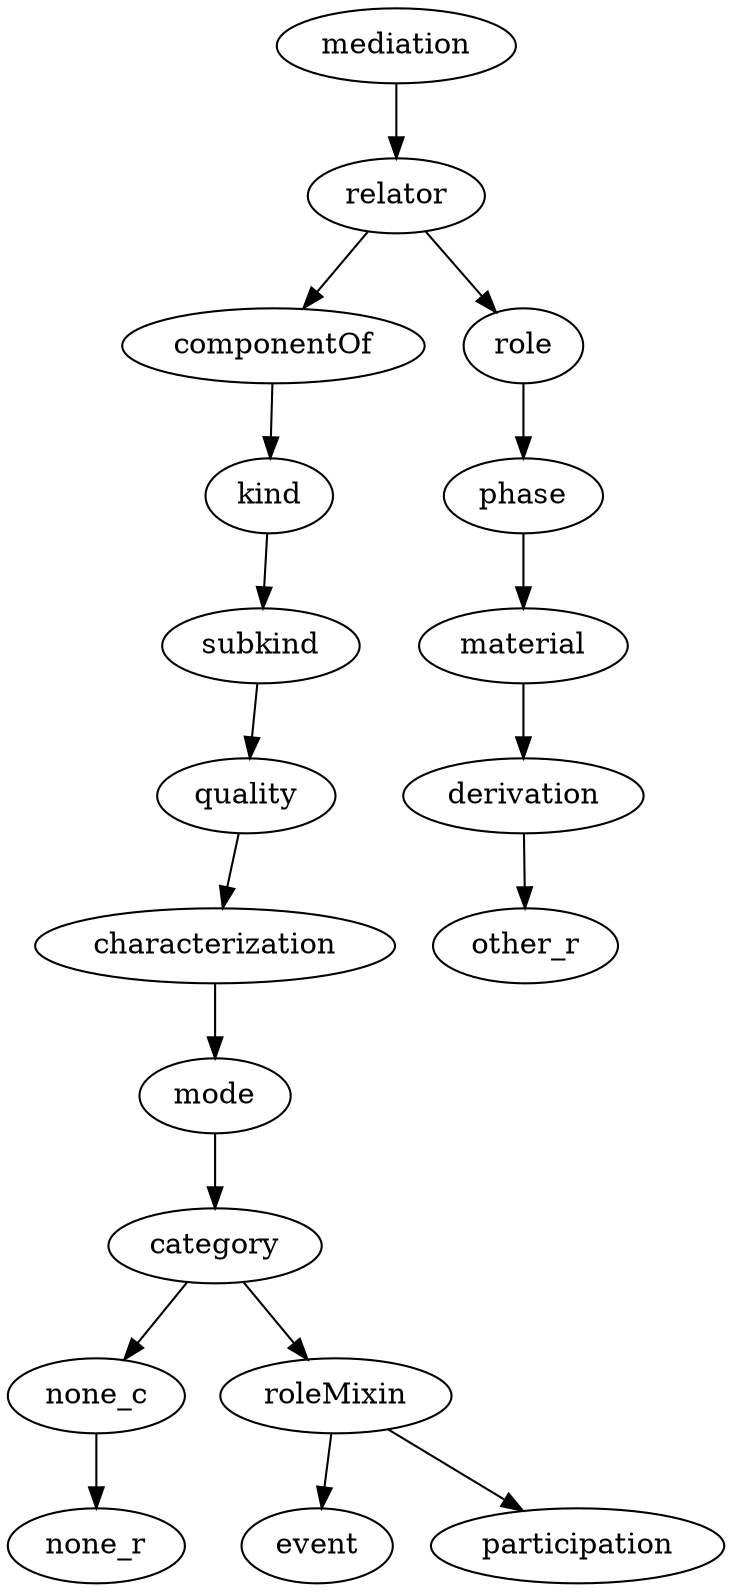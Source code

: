 strict digraph  {
mediation;
relator;
componentOf;
role;
kind;
subkind;
quality;
characterization;
mode;
category;
none_c;
roleMixin;
none_r;
event;
participation;
phase;
material;
derivation;
other_r;
mediation -> relator;
relator -> componentOf;
relator -> role;
componentOf -> kind;
role -> phase;
kind -> subkind;
subkind -> quality;
quality -> characterization;
characterization -> mode;
mode -> category;
category -> none_c;
category -> roleMixin;
none_c -> none_r;
roleMixin -> event;
roleMixin -> participation;
phase -> material;
material -> derivation;
derivation -> other_r;
}
